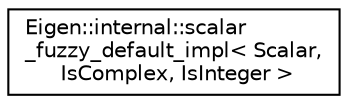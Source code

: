 digraph "Graphical Class Hierarchy"
{
  edge [fontname="Helvetica",fontsize="10",labelfontname="Helvetica",labelfontsize="10"];
  node [fontname="Helvetica",fontsize="10",shape=record];
  rankdir="LR";
  Node1 [label="Eigen::internal::scalar\l_fuzzy_default_impl\< Scalar,\l IsComplex, IsInteger \>",height=0.2,width=0.4,color="black", fillcolor="white", style="filled",URL="$struct_eigen_1_1internal_1_1scalar__fuzzy__default__impl.html"];
}
